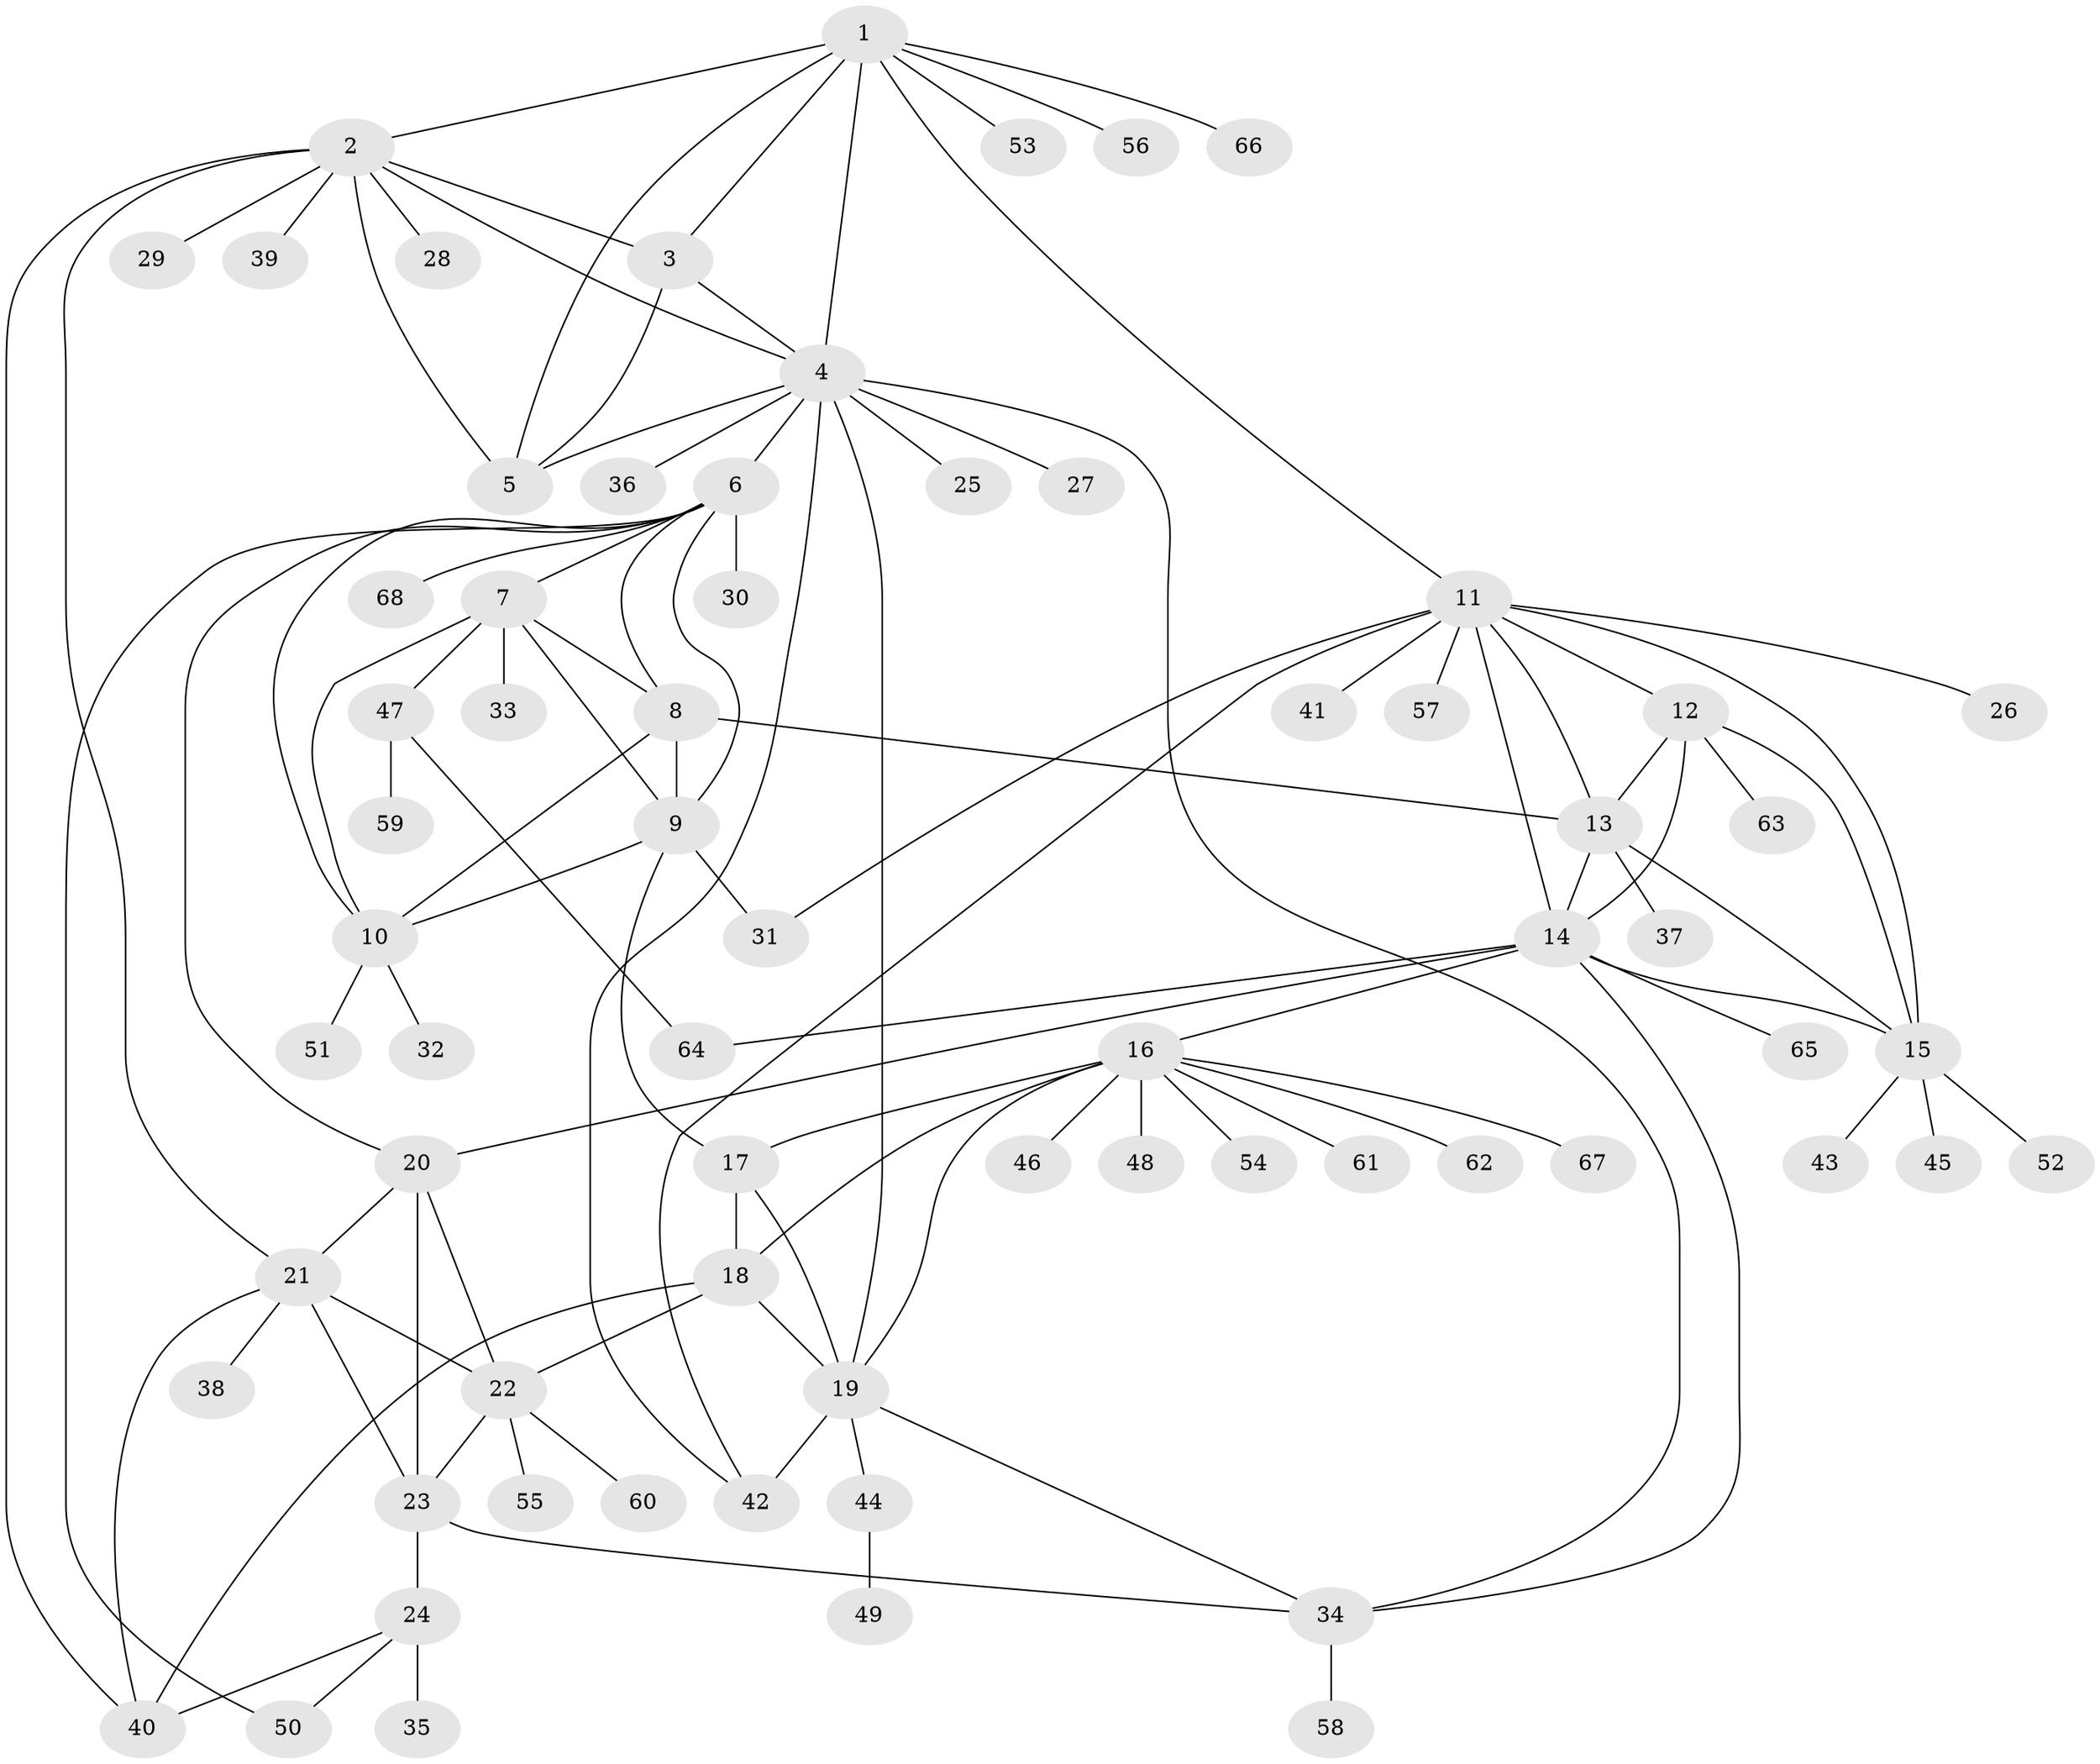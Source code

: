 // original degree distribution, {9: 0.02727272727272727, 10: 0.02727272727272727, 4: 0.02727272727272727, 12: 0.01818181818181818, 8: 0.03636363636363636, 7: 0.045454545454545456, 5: 0.045454545454545456, 11: 0.00909090909090909, 6: 0.00909090909090909, 2: 0.11818181818181818, 1: 0.5727272727272728, 3: 0.06363636363636363}
// Generated by graph-tools (version 1.1) at 2025/52/03/04/25 22:52:25]
// undirected, 68 vertices, 108 edges
graph export_dot {
  node [color=gray90,style=filled];
  1;
  2;
  3;
  4;
  5;
  6;
  7;
  8;
  9;
  10;
  11;
  12;
  13;
  14;
  15;
  16;
  17;
  18;
  19;
  20;
  21;
  22;
  23;
  24;
  25;
  26;
  27;
  28;
  29;
  30;
  31;
  32;
  33;
  34;
  35;
  36;
  37;
  38;
  39;
  40;
  41;
  42;
  43;
  44;
  45;
  46;
  47;
  48;
  49;
  50;
  51;
  52;
  53;
  54;
  55;
  56;
  57;
  58;
  59;
  60;
  61;
  62;
  63;
  64;
  65;
  66;
  67;
  68;
  1 -- 2 [weight=1.0];
  1 -- 3 [weight=1.0];
  1 -- 4 [weight=1.0];
  1 -- 5 [weight=1.0];
  1 -- 11 [weight=1.0];
  1 -- 53 [weight=1.0];
  1 -- 56 [weight=1.0];
  1 -- 66 [weight=1.0];
  2 -- 3 [weight=1.0];
  2 -- 4 [weight=1.0];
  2 -- 5 [weight=1.0];
  2 -- 21 [weight=1.0];
  2 -- 28 [weight=1.0];
  2 -- 29 [weight=1.0];
  2 -- 39 [weight=1.0];
  2 -- 40 [weight=1.0];
  3 -- 4 [weight=1.0];
  3 -- 5 [weight=4.0];
  4 -- 5 [weight=1.0];
  4 -- 6 [weight=1.0];
  4 -- 19 [weight=1.0];
  4 -- 25 [weight=1.0];
  4 -- 27 [weight=1.0];
  4 -- 34 [weight=1.0];
  4 -- 36 [weight=1.0];
  4 -- 42 [weight=1.0];
  6 -- 7 [weight=1.0];
  6 -- 8 [weight=1.0];
  6 -- 9 [weight=1.0];
  6 -- 10 [weight=1.0];
  6 -- 20 [weight=1.0];
  6 -- 30 [weight=1.0];
  6 -- 50 [weight=1.0];
  6 -- 68 [weight=1.0];
  7 -- 8 [weight=1.0];
  7 -- 9 [weight=1.0];
  7 -- 10 [weight=1.0];
  7 -- 33 [weight=1.0];
  7 -- 47 [weight=1.0];
  8 -- 9 [weight=1.0];
  8 -- 10 [weight=1.0];
  8 -- 13 [weight=1.0];
  9 -- 10 [weight=1.0];
  9 -- 17 [weight=1.0];
  9 -- 31 [weight=1.0];
  10 -- 32 [weight=1.0];
  10 -- 51 [weight=1.0];
  11 -- 12 [weight=1.0];
  11 -- 13 [weight=1.0];
  11 -- 14 [weight=1.0];
  11 -- 15 [weight=1.0];
  11 -- 26 [weight=1.0];
  11 -- 31 [weight=1.0];
  11 -- 41 [weight=1.0];
  11 -- 42 [weight=1.0];
  11 -- 57 [weight=1.0];
  12 -- 13 [weight=1.0];
  12 -- 14 [weight=1.0];
  12 -- 15 [weight=1.0];
  12 -- 63 [weight=1.0];
  13 -- 14 [weight=1.0];
  13 -- 15 [weight=1.0];
  13 -- 37 [weight=1.0];
  14 -- 15 [weight=1.0];
  14 -- 16 [weight=1.0];
  14 -- 20 [weight=1.0];
  14 -- 34 [weight=1.0];
  14 -- 64 [weight=1.0];
  14 -- 65 [weight=1.0];
  15 -- 43 [weight=1.0];
  15 -- 45 [weight=1.0];
  15 -- 52 [weight=1.0];
  16 -- 17 [weight=2.0];
  16 -- 18 [weight=1.0];
  16 -- 19 [weight=1.0];
  16 -- 46 [weight=1.0];
  16 -- 48 [weight=1.0];
  16 -- 54 [weight=1.0];
  16 -- 61 [weight=1.0];
  16 -- 62 [weight=1.0];
  16 -- 67 [weight=1.0];
  17 -- 18 [weight=2.0];
  17 -- 19 [weight=2.0];
  18 -- 19 [weight=1.0];
  18 -- 22 [weight=1.0];
  18 -- 40 [weight=1.0];
  19 -- 34 [weight=1.0];
  19 -- 42 [weight=1.0];
  19 -- 44 [weight=1.0];
  20 -- 21 [weight=2.0];
  20 -- 22 [weight=2.0];
  20 -- 23 [weight=4.0];
  21 -- 22 [weight=1.0];
  21 -- 23 [weight=1.0];
  21 -- 38 [weight=1.0];
  21 -- 40 [weight=1.0];
  22 -- 23 [weight=1.0];
  22 -- 55 [weight=1.0];
  22 -- 60 [weight=1.0];
  23 -- 24 [weight=1.0];
  23 -- 34 [weight=1.0];
  24 -- 35 [weight=1.0];
  24 -- 40 [weight=1.0];
  24 -- 50 [weight=1.0];
  34 -- 58 [weight=2.0];
  44 -- 49 [weight=1.0];
  47 -- 59 [weight=1.0];
  47 -- 64 [weight=1.0];
}
